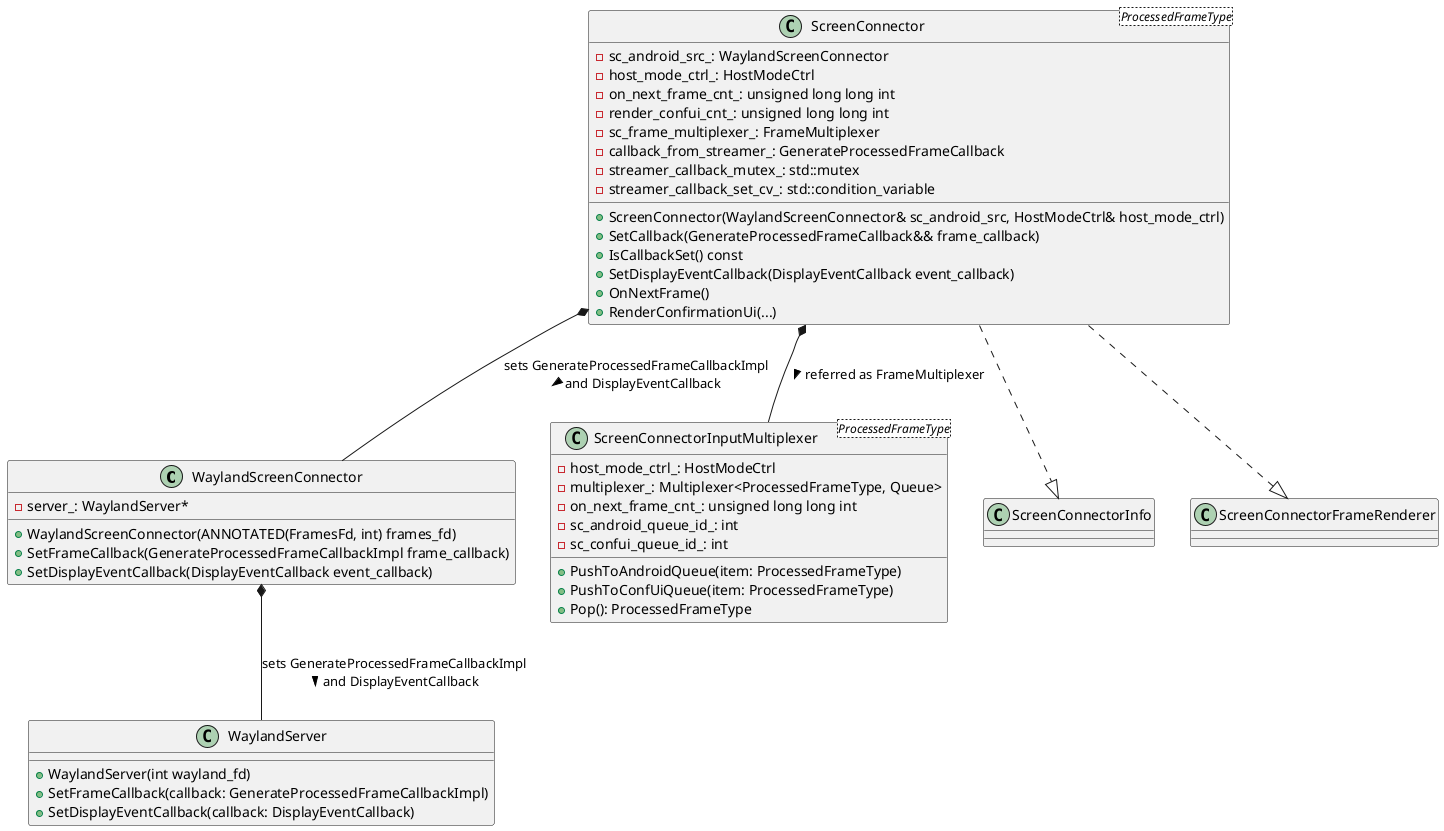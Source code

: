 @startuml

class WaylandScreenConnector {
  -server_: WaylandServer*
  +WaylandScreenConnector(ANNOTATED(FramesFd, int) frames_fd)
  +SetFrameCallback(GenerateProcessedFrameCallbackImpl frame_callback)
  +SetDisplayEventCallback(DisplayEventCallback event_callback)
}

class WaylandServer {
  +WaylandServer(int wayland_fd)
  +SetFrameCallback(callback: GenerateProcessedFrameCallbackImpl)
  +SetDisplayEventCallback(callback: DisplayEventCallback)
}

class ScreenConnector<ProcessedFrameType> {
  -sc_android_src_: WaylandScreenConnector
  -host_mode_ctrl_: HostModeCtrl
  -on_next_frame_cnt_: unsigned long long int
  -render_confui_cnt_: unsigned long long int
  -sc_frame_multiplexer_: FrameMultiplexer
  -callback_from_streamer_: GenerateProcessedFrameCallback
  -streamer_callback_mutex_: std::mutex
  -streamer_callback_set_cv_: std::condition_variable
  +ScreenConnector(WaylandScreenConnector& sc_android_src, HostModeCtrl& host_mode_ctrl)
  +SetCallback(GenerateProcessedFrameCallback&& frame_callback)
  +IsCallbackSet() const
  +SetDisplayEventCallback(DisplayEventCallback event_callback)
  +OnNextFrame()
  +RenderConfirmationUi(...)
}

class ScreenConnectorInputMultiplexer<ProcessedFrameType> {
  - host_mode_ctrl_: HostModeCtrl
  - multiplexer_: Multiplexer<ProcessedFrameType, Queue>
  - on_next_frame_cnt_: unsigned long long int
  - sc_android_queue_id_: int
  - sc_confui_queue_id_: int
  + PushToAndroidQueue(item: ProcessedFrameType)
  + PushToConfUiQueue(item: ProcessedFrameType)
  + Pop(): ProcessedFrameType
}


ScreenConnector ..|> ScreenConnectorInfo
ScreenConnector ..|> ScreenConnectorFrameRenderer

ScreenConnector *-- ScreenConnectorInputMultiplexer : referred as FrameMultiplexer >

ScreenConnector *-- WaylandScreenConnector : sets GenerateProcessedFrameCallbackImpl\nand DisplayEventCallback >
WaylandScreenConnector *-- WaylandServer : sets GenerateProcessedFrameCallbackImpl\nand DisplayEventCallback >

@enduml

